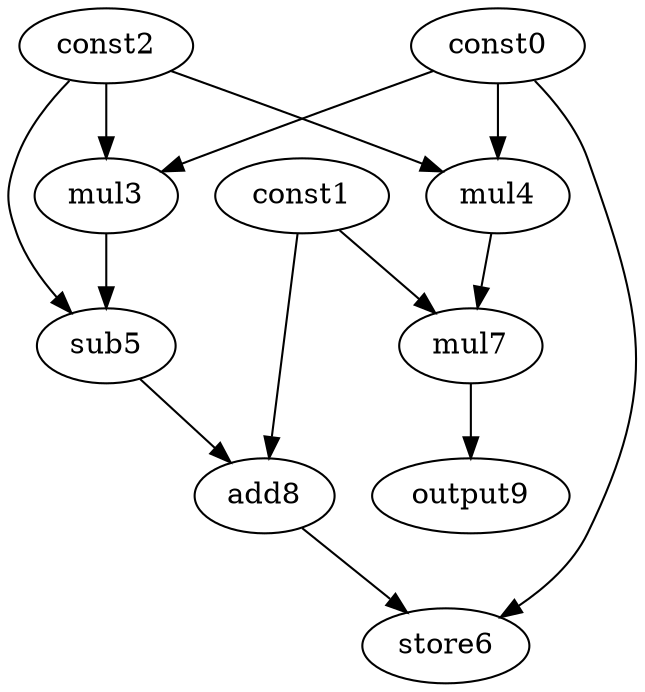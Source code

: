 digraph G { 
const0[opcode=const]; 
const1[opcode=const]; 
const2[opcode=const]; 
mul3[opcode=mul]; 
mul4[opcode=mul]; 
sub5[opcode=sub]; 
store6[opcode=store]; 
mul7[opcode=mul]; 
add8[opcode=add]; 
output9[opcode=output]; 
const0->mul3[operand=0];
const2->mul3[operand=1];
const0->mul4[operand=0];
const2->mul4[operand=1];
const2->sub5[operand=0];
mul3->sub5[operand=1];
const1->mul7[operand=0];
mul4->mul7[operand=1];
const1->add8[operand=0];
sub5->add8[operand=1];
mul7->output9[operand=0];
add8->store6[operand=0];
const0->store6[operand=1];
}
